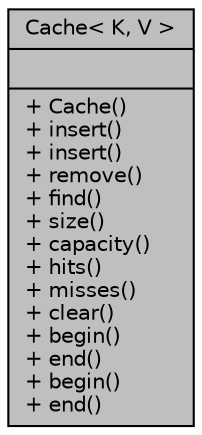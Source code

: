 digraph "Cache&lt; K, V &gt;"
{
 // LATEX_PDF_SIZE
  edge [fontname="Helvetica",fontsize="10",labelfontname="Helvetica",labelfontsize="10"];
  node [fontname="Helvetica",fontsize="10",shape=record];
  Node1 [label="{Cache\< K, V \>\n||+ Cache()\l+ insert()\l+ insert()\l+ remove()\l+ find()\l+ size()\l+ capacity()\l+ hits()\l+ misses()\l+ clear()\l+ begin()\l+ end()\l+ begin()\l+ end()\l}",height=0.2,width=0.4,color="black", fillcolor="grey75", style="filled", fontcolor="black",tooltip=" "];
}
